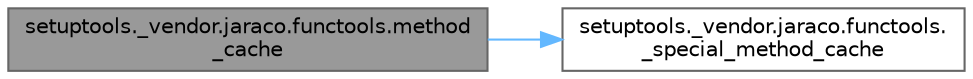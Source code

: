 digraph "setuptools._vendor.jaraco.functools.method_cache"
{
 // LATEX_PDF_SIZE
  bgcolor="transparent";
  edge [fontname=Helvetica,fontsize=10,labelfontname=Helvetica,labelfontsize=10];
  node [fontname=Helvetica,fontsize=10,shape=box,height=0.2,width=0.4];
  rankdir="LR";
  Node1 [id="Node000001",label="setuptools._vendor.jaraco.functools.method\l_cache",height=0.2,width=0.4,color="gray40", fillcolor="grey60", style="filled", fontcolor="black",tooltip=" "];
  Node1 -> Node2 [id="edge1_Node000001_Node000002",color="steelblue1",style="solid",tooltip=" "];
  Node2 [id="Node000002",label="setuptools._vendor.jaraco.functools.\l_special_method_cache",height=0.2,width=0.4,color="grey40", fillcolor="white", style="filled",URL="$namespacesetuptools_1_1__vendor_1_1jaraco_1_1functools.html#af5af56d57be2e386aa36ac88c3dc7788",tooltip=" "];
}
